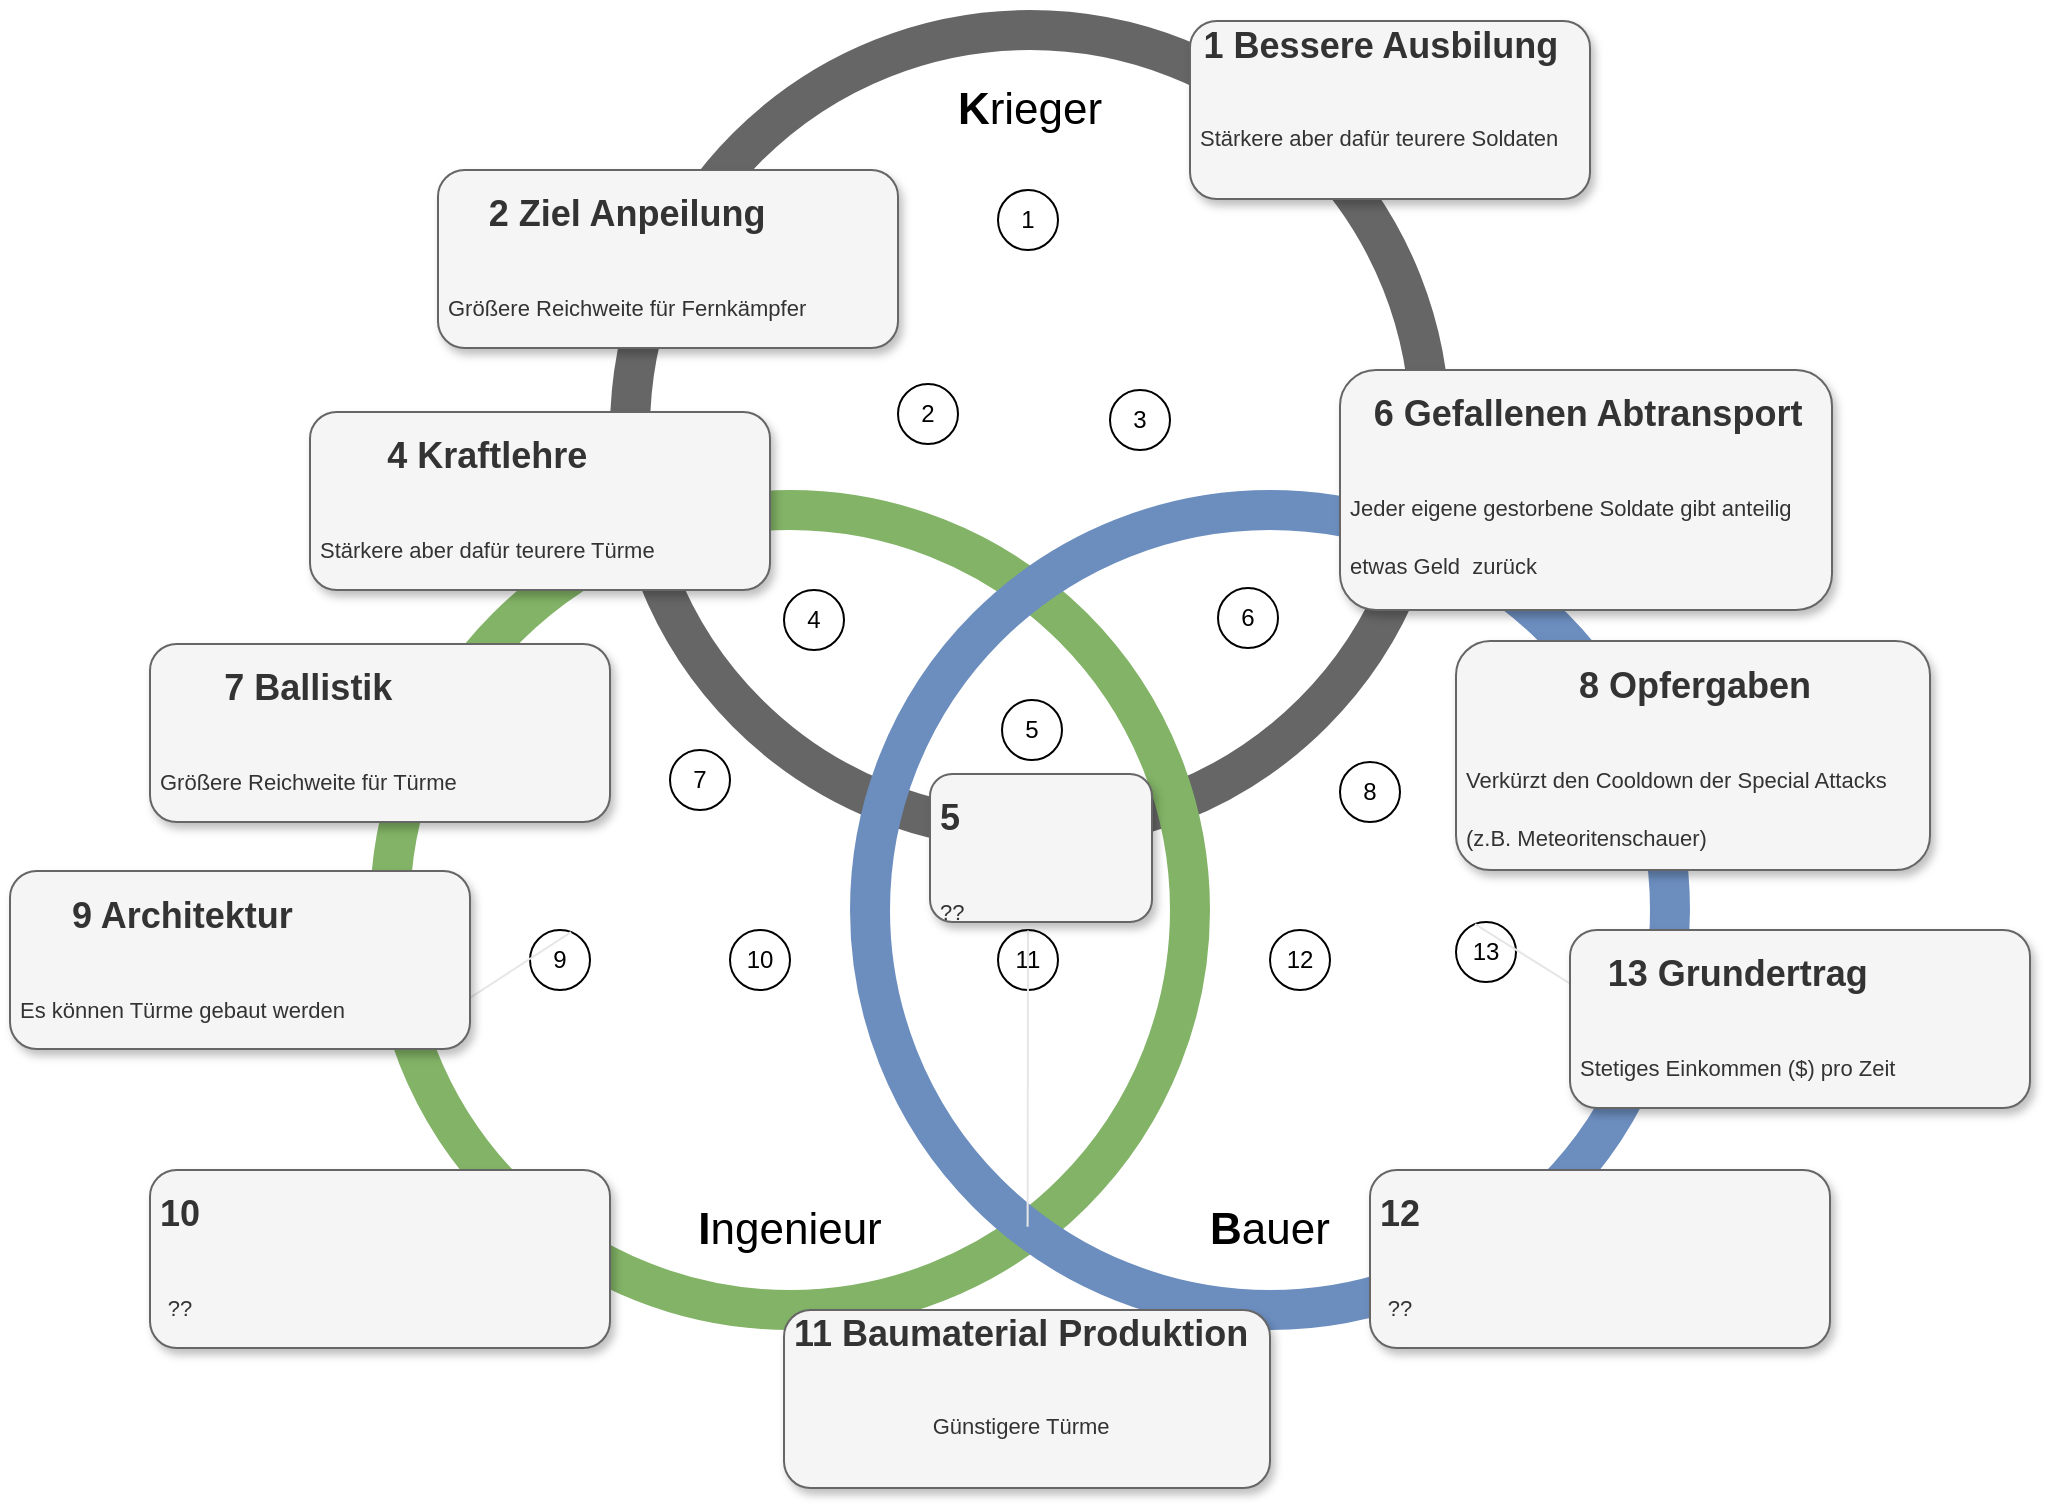 <mxfile version="13.10.9" type="device"><diagram id="kkpnZdPEQ47nMjyWJejf" name="Page-1"><mxGraphModel dx="1692" dy="463" grid="1" gridSize="10" guides="1" tooltips="1" connect="1" arrows="1" fold="1" page="1" pageScale="1" pageWidth="827" pageHeight="1169" math="0" shadow="0"><root><mxCell id="0"/><mxCell id="1" parent="0"/><mxCell id="7t-cK4l555jzZCbj4ujc-2" value="" style="ellipse;whiteSpace=wrap;html=1;aspect=fixed;strokeColor=#666666;fontColor=#333333;gradientColor=#ffffff;fillColor=none;strokeWidth=20;" vertex="1" parent="1"><mxGeometry x="200" y="40" width="400" height="400" as="geometry"/></mxCell><mxCell id="7t-cK4l555jzZCbj4ujc-3" value="" style="ellipse;whiteSpace=wrap;html=1;aspect=fixed;strokeColor=#82b366;gradientColor=#ffffff;fillColor=none;strokeWidth=20;" vertex="1" parent="1"><mxGeometry x="80" y="280" width="400" height="400" as="geometry"/></mxCell><mxCell id="7t-cK4l555jzZCbj4ujc-4" value="" style="ellipse;whiteSpace=wrap;html=1;aspect=fixed;strokeColor=#6c8ebf;gradientColor=#ffffff;fillColor=none;strokeWidth=20;" vertex="1" parent="1"><mxGeometry x="320" y="280" width="400" height="400" as="geometry"/></mxCell><mxCell id="7t-cK4l555jzZCbj4ujc-5" value="&lt;font style=&quot;font-size: 22px&quot;&gt;&lt;b&gt;K&lt;/b&gt;rieger&lt;/font&gt;" style="text;html=1;strokeColor=none;fillColor=none;align=center;verticalAlign=middle;whiteSpace=wrap;rounded=0;" vertex="1" parent="1"><mxGeometry x="380" y="70" width="40" height="20" as="geometry"/></mxCell><mxCell id="7t-cK4l555jzZCbj4ujc-6" value="&lt;font style=&quot;font-size: 22px&quot;&gt;&lt;b&gt;I&lt;/b&gt;ngenieur&lt;/font&gt;" style="text;html=1;strokeColor=none;fillColor=none;align=center;verticalAlign=middle;whiteSpace=wrap;rounded=0;" vertex="1" parent="1"><mxGeometry x="260" y="630" width="40" height="20" as="geometry"/></mxCell><mxCell id="7t-cK4l555jzZCbj4ujc-7" value="&lt;font style=&quot;font-size: 22px&quot;&gt;&lt;b&gt;B&lt;/b&gt;auer&lt;/font&gt;" style="text;html=1;strokeColor=none;fillColor=none;align=center;verticalAlign=middle;whiteSpace=wrap;rounded=0;" vertex="1" parent="1"><mxGeometry x="500" y="630" width="40" height="20" as="geometry"/></mxCell><mxCell id="7t-cK4l555jzZCbj4ujc-8" value="1" style="ellipse;whiteSpace=wrap;html=1;aspect=fixed;fillColor=none;gradientColor=#ffffff;" vertex="1" parent="1"><mxGeometry x="384" y="120" width="30" height="30" as="geometry"/></mxCell><mxCell id="7t-cK4l555jzZCbj4ujc-27" value="7" style="ellipse;whiteSpace=wrap;html=1;aspect=fixed;gradientColor=#ffffff;" vertex="1" parent="1"><mxGeometry x="220" y="400" width="30" height="30" as="geometry"/></mxCell><mxCell id="7t-cK4l555jzZCbj4ujc-13" value="9" style="ellipse;whiteSpace=wrap;html=1;aspect=fixed;gradientColor=#ffffff;" vertex="1" parent="1"><mxGeometry x="150" y="490" width="30" height="30" as="geometry"/></mxCell><mxCell id="7t-cK4l555jzZCbj4ujc-35" value="" style="endArrow=none;html=1;entryX=0.684;entryY=0.036;entryDx=0;entryDy=0;entryPerimeter=0;exitX=0.032;exitY=0.654;exitDx=0;exitDy=0;exitPerimeter=0;strokeColor=#E6E6E6;" edge="1" parent="1" source="7t-cK4l555jzZCbj4ujc-3" target="7t-cK4l555jzZCbj4ujc-13"><mxGeometry width="50" height="50" relative="1" as="geometry"><mxPoint x="92.8" y="541.6" as="sourcePoint"/><mxPoint x="593.6" y="294.4" as="targetPoint"/></mxGeometry></mxCell><mxCell id="7t-cK4l555jzZCbj4ujc-36" value="10" style="ellipse;whiteSpace=wrap;html=1;aspect=fixed;gradientColor=#ffffff;" vertex="1" parent="1"><mxGeometry x="250" y="490" width="30" height="30" as="geometry"/></mxCell><mxCell id="7t-cK4l555jzZCbj4ujc-37" value="11" style="ellipse;whiteSpace=wrap;html=1;aspect=fixed;gradientColor=#ffffff;" vertex="1" parent="1"><mxGeometry x="384" y="490" width="30" height="30" as="geometry"/></mxCell><mxCell id="7t-cK4l555jzZCbj4ujc-38" value="" style="endArrow=none;html=1;entryX=0.5;entryY=0.007;entryDx=0;entryDy=0;entryPerimeter=0;exitX=0.197;exitY=0.896;exitDx=0;exitDy=0;exitPerimeter=0;strokeColor=#E6E6E6;" edge="1" parent="1" source="7t-cK4l555jzZCbj4ujc-4" target="7t-cK4l555jzZCbj4ujc-37"><mxGeometry width="50" height="50" relative="1" as="geometry"><mxPoint x="398.8" y="638.4" as="sourcePoint"/><mxPoint x="400" y="42.8" as="targetPoint"/></mxGeometry></mxCell><mxCell id="7t-cK4l555jzZCbj4ujc-39" value="12" style="ellipse;whiteSpace=wrap;html=1;aspect=fixed;gradientColor=#ffffff;" vertex="1" parent="1"><mxGeometry x="520" y="490" width="30" height="30" as="geometry"/></mxCell><mxCell id="7t-cK4l555jzZCbj4ujc-40" value="13" style="ellipse;whiteSpace=wrap;html=1;aspect=fixed;gradientColor=#ffffff;" vertex="1" parent="1"><mxGeometry x="613" y="486" width="30" height="30" as="geometry"/></mxCell><mxCell id="7t-cK4l555jzZCbj4ujc-41" value="" style="endArrow=none;html=1;entryX=0.317;entryY=0.036;entryDx=0;entryDy=0;entryPerimeter=0;exitX=0.979;exitY=0.657;exitDx=0;exitDy=0;exitPerimeter=0;strokeColor=#E6E6E6;" edge="1" parent="1" source="7t-cK4l555jzZCbj4ujc-4" target="7t-cK4l555jzZCbj4ujc-40"><mxGeometry width="50" height="50" relative="1" as="geometry"><mxPoint x="711.6" y="542.8" as="sourcePoint"/><mxPoint x="206.8" y="294.4" as="targetPoint"/></mxGeometry></mxCell><mxCell id="7t-cK4l555jzZCbj4ujc-42" value="8" style="ellipse;whiteSpace=wrap;html=1;aspect=fixed;gradientColor=#ffffff;" vertex="1" parent="1"><mxGeometry x="555" y="406" width="30" height="30" as="geometry"/></mxCell><mxCell id="7t-cK4l555jzZCbj4ujc-43" value="6" style="ellipse;whiteSpace=wrap;html=1;aspect=fixed;gradientColor=#ffffff;" vertex="1" parent="1"><mxGeometry x="494" y="319" width="30" height="30" as="geometry"/></mxCell><mxCell id="7t-cK4l555jzZCbj4ujc-44" value="3" style="ellipse;whiteSpace=wrap;html=1;aspect=fixed;gradientColor=#ffffff;" vertex="1" parent="1"><mxGeometry x="440" y="220" width="30" height="30" as="geometry"/></mxCell><mxCell id="7t-cK4l555jzZCbj4ujc-45" value="5" style="ellipse;whiteSpace=wrap;html=1;aspect=fixed;gradientColor=#ffffff;" vertex="1" parent="1"><mxGeometry x="386" y="375" width="30" height="30" as="geometry"/></mxCell><mxCell id="7t-cK4l555jzZCbj4ujc-46" value="4" style="ellipse;whiteSpace=wrap;html=1;aspect=fixed;gradientColor=#ffffff;" vertex="1" parent="1"><mxGeometry x="277" y="320" width="30" height="30" as="geometry"/></mxCell><mxCell id="7t-cK4l555jzZCbj4ujc-47" value="2" style="ellipse;whiteSpace=wrap;html=1;aspect=fixed;gradientColor=#ffffff;" vertex="1" parent="1"><mxGeometry x="334" y="217" width="30" height="30" as="geometry"/></mxCell><mxCell id="7t-cK4l555jzZCbj4ujc-49" value="&lt;p style=&quot;line-height: 30%&quot;&gt;&lt;/p&gt;&lt;h1 style=&quot;text-align: right ; font-size: 18px&quot;&gt;&lt;font style=&quot;font-size: 18px&quot;&gt;1 Bessere Ausbilung&lt;/font&gt;&lt;/h1&gt;&lt;h1&gt;&lt;span style=&quot;font-weight: 400&quot;&gt;&lt;font style=&quot;font-size: 11px&quot;&gt;Stärkere aber dafür teurere Soldaten&lt;/font&gt;&lt;/span&gt;&lt;/h1&gt;&lt;p&gt;&lt;/p&gt;" style="text;html=1;strokeColor=#666666;spacing=5;spacingTop=-20;whiteSpace=wrap;overflow=hidden;rounded=1;glass=0;fillColor=#f5f5f5;fontColor=#333333;shadow=1;" vertex="1" parent="1"><mxGeometry x="480" y="35.5" width="200" height="89" as="geometry"/></mxCell><mxCell id="7t-cK4l555jzZCbj4ujc-50" value="&lt;p style=&quot;line-height: 30%&quot;&gt;&lt;/p&gt;&lt;h1 style=&quot;text-align: center&quot;&gt;&lt;span style=&quot;font-size: 18px&quot;&gt;9 Architektur&lt;/span&gt;&lt;/h1&gt;&lt;h1 style=&quot;text-align: center&quot;&gt;&lt;span style=&quot;font-size: 11px ; font-weight: 400 ; text-align: left&quot;&gt;Es können Türme gebaut werden&lt;/span&gt;&lt;br&gt;&lt;/h1&gt;&lt;p&gt;&lt;/p&gt;" style="text;html=1;strokeColor=#666666;spacing=5;spacingTop=-20;whiteSpace=wrap;overflow=hidden;rounded=1;glass=0;fillColor=#f5f5f5;fontColor=#333333;shadow=1;" vertex="1" parent="1"><mxGeometry x="-110" y="460.5" width="230" height="89" as="geometry"/></mxCell><mxCell id="7t-cK4l555jzZCbj4ujc-51" value="&lt;p style=&quot;line-height: 30%&quot;&gt;&lt;/p&gt;&lt;h1 style=&quot;text-align: center&quot;&gt;&lt;font style=&quot;font-size: 18px&quot;&gt;6 Gefallenen Abtransport&lt;/font&gt;&lt;/h1&gt;&lt;h1&gt;&lt;span style=&quot;font-weight: 400&quot;&gt;&lt;font style=&quot;font-size: 11px&quot;&gt;Jeder eigene gestorbene Soldate gibt anteilig etwas Geld&amp;nbsp; zurück&lt;/font&gt;&lt;/span&gt;&lt;/h1&gt;&lt;p&gt;&lt;/p&gt;" style="text;html=1;strokeColor=#666666;spacing=5;spacingTop=-20;whiteSpace=wrap;overflow=hidden;rounded=1;glass=0;fillColor=#f5f5f5;fontColor=#333333;shadow=1;" vertex="1" parent="1"><mxGeometry x="555" y="210" width="246" height="120" as="geometry"/></mxCell><mxCell id="7t-cK4l555jzZCbj4ujc-52" value="&lt;p style=&quot;line-height: 30%&quot;&gt;&lt;/p&gt;&lt;h1 style=&quot;text-align: center&quot;&gt;&lt;span style=&quot;font-size: 18px&quot;&gt;7 Ballistik&lt;/span&gt;&lt;/h1&gt;&lt;h1 style=&quot;text-align: center&quot;&gt;&lt;span style=&quot;font-size: 11px ; font-weight: 400 ; text-align: left&quot;&gt;Größere Reichweite für Türme&lt;/span&gt;&lt;br&gt;&lt;/h1&gt;&lt;p&gt;&lt;/p&gt;" style="text;html=1;strokeColor=#666666;spacing=5;spacingTop=-20;whiteSpace=wrap;overflow=hidden;rounded=1;glass=0;fillColor=#f5f5f5;fontColor=#333333;shadow=1;" vertex="1" parent="1"><mxGeometry x="-40" y="347" width="230" height="89" as="geometry"/></mxCell><mxCell id="7t-cK4l555jzZCbj4ujc-53" value="&lt;p style=&quot;line-height: 30%&quot;&gt;&lt;/p&gt;&lt;h1 style=&quot;text-align: center&quot;&gt;&lt;span style=&quot;text-align: left ; font-size: 18px&quot;&gt;4 Kraftlehre&lt;/span&gt;&lt;/h1&gt;&lt;h1 style=&quot;text-align: center&quot;&gt;&lt;span style=&quot;font-size: 11px ; font-weight: 400 ; text-align: left&quot;&gt;Stärkere aber dafür teurere Türme&lt;/span&gt;&lt;br&gt;&lt;/h1&gt;&lt;p&gt;&lt;/p&gt;" style="text;html=1;strokeColor=#666666;spacing=5;spacingTop=-20;whiteSpace=wrap;overflow=hidden;rounded=1;glass=0;fillColor=#f5f5f5;fontColor=#333333;shadow=1;" vertex="1" parent="1"><mxGeometry x="40" y="231" width="230" height="89" as="geometry"/></mxCell><mxCell id="7t-cK4l555jzZCbj4ujc-54" value="&lt;p style=&quot;line-height: 30%&quot;&gt;&lt;/p&gt;&lt;h1 style=&quot;text-align: center&quot;&gt;&lt;span style=&quot;text-align: left ; font-size: 18px&quot;&gt;2 Ziel Anpeilung&lt;/span&gt;&lt;/h1&gt;&lt;h1 style=&quot;text-align: center&quot;&gt;&lt;span style=&quot;font-size: 11px ; font-weight: 400 ; text-align: left&quot;&gt;Größere Reichweite für Fernkämpfer&lt;/span&gt;&lt;br&gt;&lt;/h1&gt;&lt;p&gt;&lt;/p&gt;" style="text;html=1;strokeColor=#666666;spacing=5;spacingTop=-20;whiteSpace=wrap;overflow=hidden;rounded=1;glass=0;fillColor=#f5f5f5;fontColor=#333333;shadow=1;" vertex="1" parent="1"><mxGeometry x="104" y="110" width="230" height="89" as="geometry"/></mxCell><mxCell id="7t-cK4l555jzZCbj4ujc-55" value="&lt;p style=&quot;line-height: 30%&quot;&gt;&lt;/p&gt;&lt;h1 style=&quot;text-align: center ; font-size: 18px&quot;&gt;&lt;font style=&quot;font-size: 18px&quot;&gt;11 Baumaterial Produktion&lt;/font&gt;&lt;/h1&gt;&lt;h1 style=&quot;text-align: center&quot;&gt;&lt;span style=&quot;font-weight: 400 ; text-align: left&quot;&gt;&lt;font style=&quot;font-size: 11px&quot;&gt;Günstigere Türme&lt;/font&gt;&lt;/span&gt;&lt;br&gt;&lt;/h1&gt;&lt;p&gt;&lt;/p&gt;" style="text;html=1;strokeColor=#666666;spacing=5;spacingTop=-20;whiteSpace=wrap;overflow=hidden;rounded=1;glass=0;fillColor=#f5f5f5;fontColor=#333333;shadow=1;" vertex="1" parent="1"><mxGeometry x="277" y="680" width="243" height="89" as="geometry"/></mxCell><mxCell id="7t-cK4l555jzZCbj4ujc-56" value="&lt;p style=&quot;line-height: 30%&quot;&gt;&lt;/p&gt;&lt;h1 style=&quot;text-align: center&quot;&gt;&lt;span style=&quot;text-align: left ; font-size: 18px&quot;&gt;12&lt;/span&gt;&lt;/h1&gt;&lt;h1 style=&quot;text-align: center&quot;&gt;&lt;span style=&quot;font-size: 11px ; font-weight: 400 ; text-align: left&quot;&gt;??&lt;/span&gt;&lt;br&gt;&lt;/h1&gt;&lt;p&gt;&lt;/p&gt;" style="text;html=1;strokeColor=#666666;spacing=5;spacingTop=-20;whiteSpace=wrap;overflow=hidden;rounded=1;glass=0;fillColor=#f5f5f5;fontColor=#333333;shadow=1;" vertex="1" parent="1"><mxGeometry x="570" y="610" width="230" height="89" as="geometry"/></mxCell><mxCell id="7t-cK4l555jzZCbj4ujc-57" value="&lt;p style=&quot;line-height: 30%&quot;&gt;&lt;/p&gt;&lt;h1 style=&quot;text-align: center&quot;&gt;&lt;span style=&quot;text-align: left ; font-size: 18px&quot;&gt;10&lt;/span&gt;&lt;/h1&gt;&lt;h1 style=&quot;text-align: center&quot;&gt;&lt;span style=&quot;font-size: 11px ; font-weight: 400 ; text-align: left&quot;&gt;??&lt;/span&gt;&lt;br&gt;&lt;/h1&gt;&lt;p&gt;&lt;/p&gt;" style="text;html=1;strokeColor=#666666;spacing=5;spacingTop=-20;whiteSpace=wrap;overflow=hidden;rounded=1;glass=0;fillColor=#f5f5f5;fontColor=#333333;shadow=1;" vertex="1" parent="1"><mxGeometry x="-40" y="610" width="230" height="89" as="geometry"/></mxCell><mxCell id="7t-cK4l555jzZCbj4ujc-58" value="&lt;p style=&quot;line-height: 30%&quot;&gt;&lt;/p&gt;&lt;h1 style=&quot;text-align: center&quot;&gt;&lt;span style=&quot;text-align: left ; font-size: 18px&quot;&gt;13 Grundertrag&lt;/span&gt;&lt;/h1&gt;&lt;h1 style=&quot;text-align: left&quot;&gt;&lt;span style=&quot;font-size: 11px ; font-weight: 400&quot;&gt;Stetiges Einkommen ($) pro Zeit&lt;/span&gt;&lt;/h1&gt;&lt;p&gt;&lt;/p&gt;" style="text;html=1;strokeColor=#666666;spacing=5;spacingTop=-20;whiteSpace=wrap;overflow=hidden;rounded=1;glass=0;fillColor=#f5f5f5;fontColor=#333333;shadow=1;" vertex="1" parent="1"><mxGeometry x="670" y="490" width="230" height="89" as="geometry"/></mxCell><mxCell id="7t-cK4l555jzZCbj4ujc-59" value="&lt;p style=&quot;line-height: 30%&quot;&gt;&lt;/p&gt;&lt;h1 style=&quot;text-align: center&quot;&gt;&lt;span style=&quot;text-align: left ; font-size: 18px&quot;&gt;8 Opfergaben&lt;/span&gt;&lt;/h1&gt;&lt;h1 style=&quot;text-align: left&quot;&gt;&lt;span style=&quot;font-size: 11px ; font-weight: 400&quot;&gt;Verkürzt den Cooldown der Special Attacks (z.B. Meteoritenschauer)&lt;/span&gt;&lt;/h1&gt;&lt;p&gt;&lt;/p&gt;" style="text;html=1;strokeColor=#666666;spacing=5;spacingTop=-20;whiteSpace=wrap;overflow=hidden;rounded=1;glass=0;fillColor=#f5f5f5;fontColor=#333333;shadow=1;" vertex="1" parent="1"><mxGeometry x="613" y="345.5" width="237" height="114.5" as="geometry"/></mxCell><mxCell id="7t-cK4l555jzZCbj4ujc-60" value="&lt;p style=&quot;line-height: 30%&quot;&gt;&lt;/p&gt;&lt;h1 style=&quot;text-align: left&quot;&gt;&lt;span style=&quot;font-size: 18px&quot;&gt;5&lt;/span&gt;&lt;/h1&gt;&lt;h1 style=&quot;text-align: center&quot;&gt;&lt;span style=&quot;font-size: 11px ; font-weight: 400 ; text-align: left&quot;&gt;??&lt;/span&gt;&lt;br&gt;&lt;/h1&gt;&lt;p&gt;&lt;/p&gt;" style="text;html=1;strokeColor=#666666;spacing=5;spacingTop=-20;whiteSpace=wrap;overflow=hidden;rounded=1;glass=0;fillColor=#f5f5f5;fontColor=#333333;shadow=1;" vertex="1" parent="1"><mxGeometry x="350" y="412" width="111" height="74" as="geometry"/></mxCell></root></mxGraphModel></diagram></mxfile>
